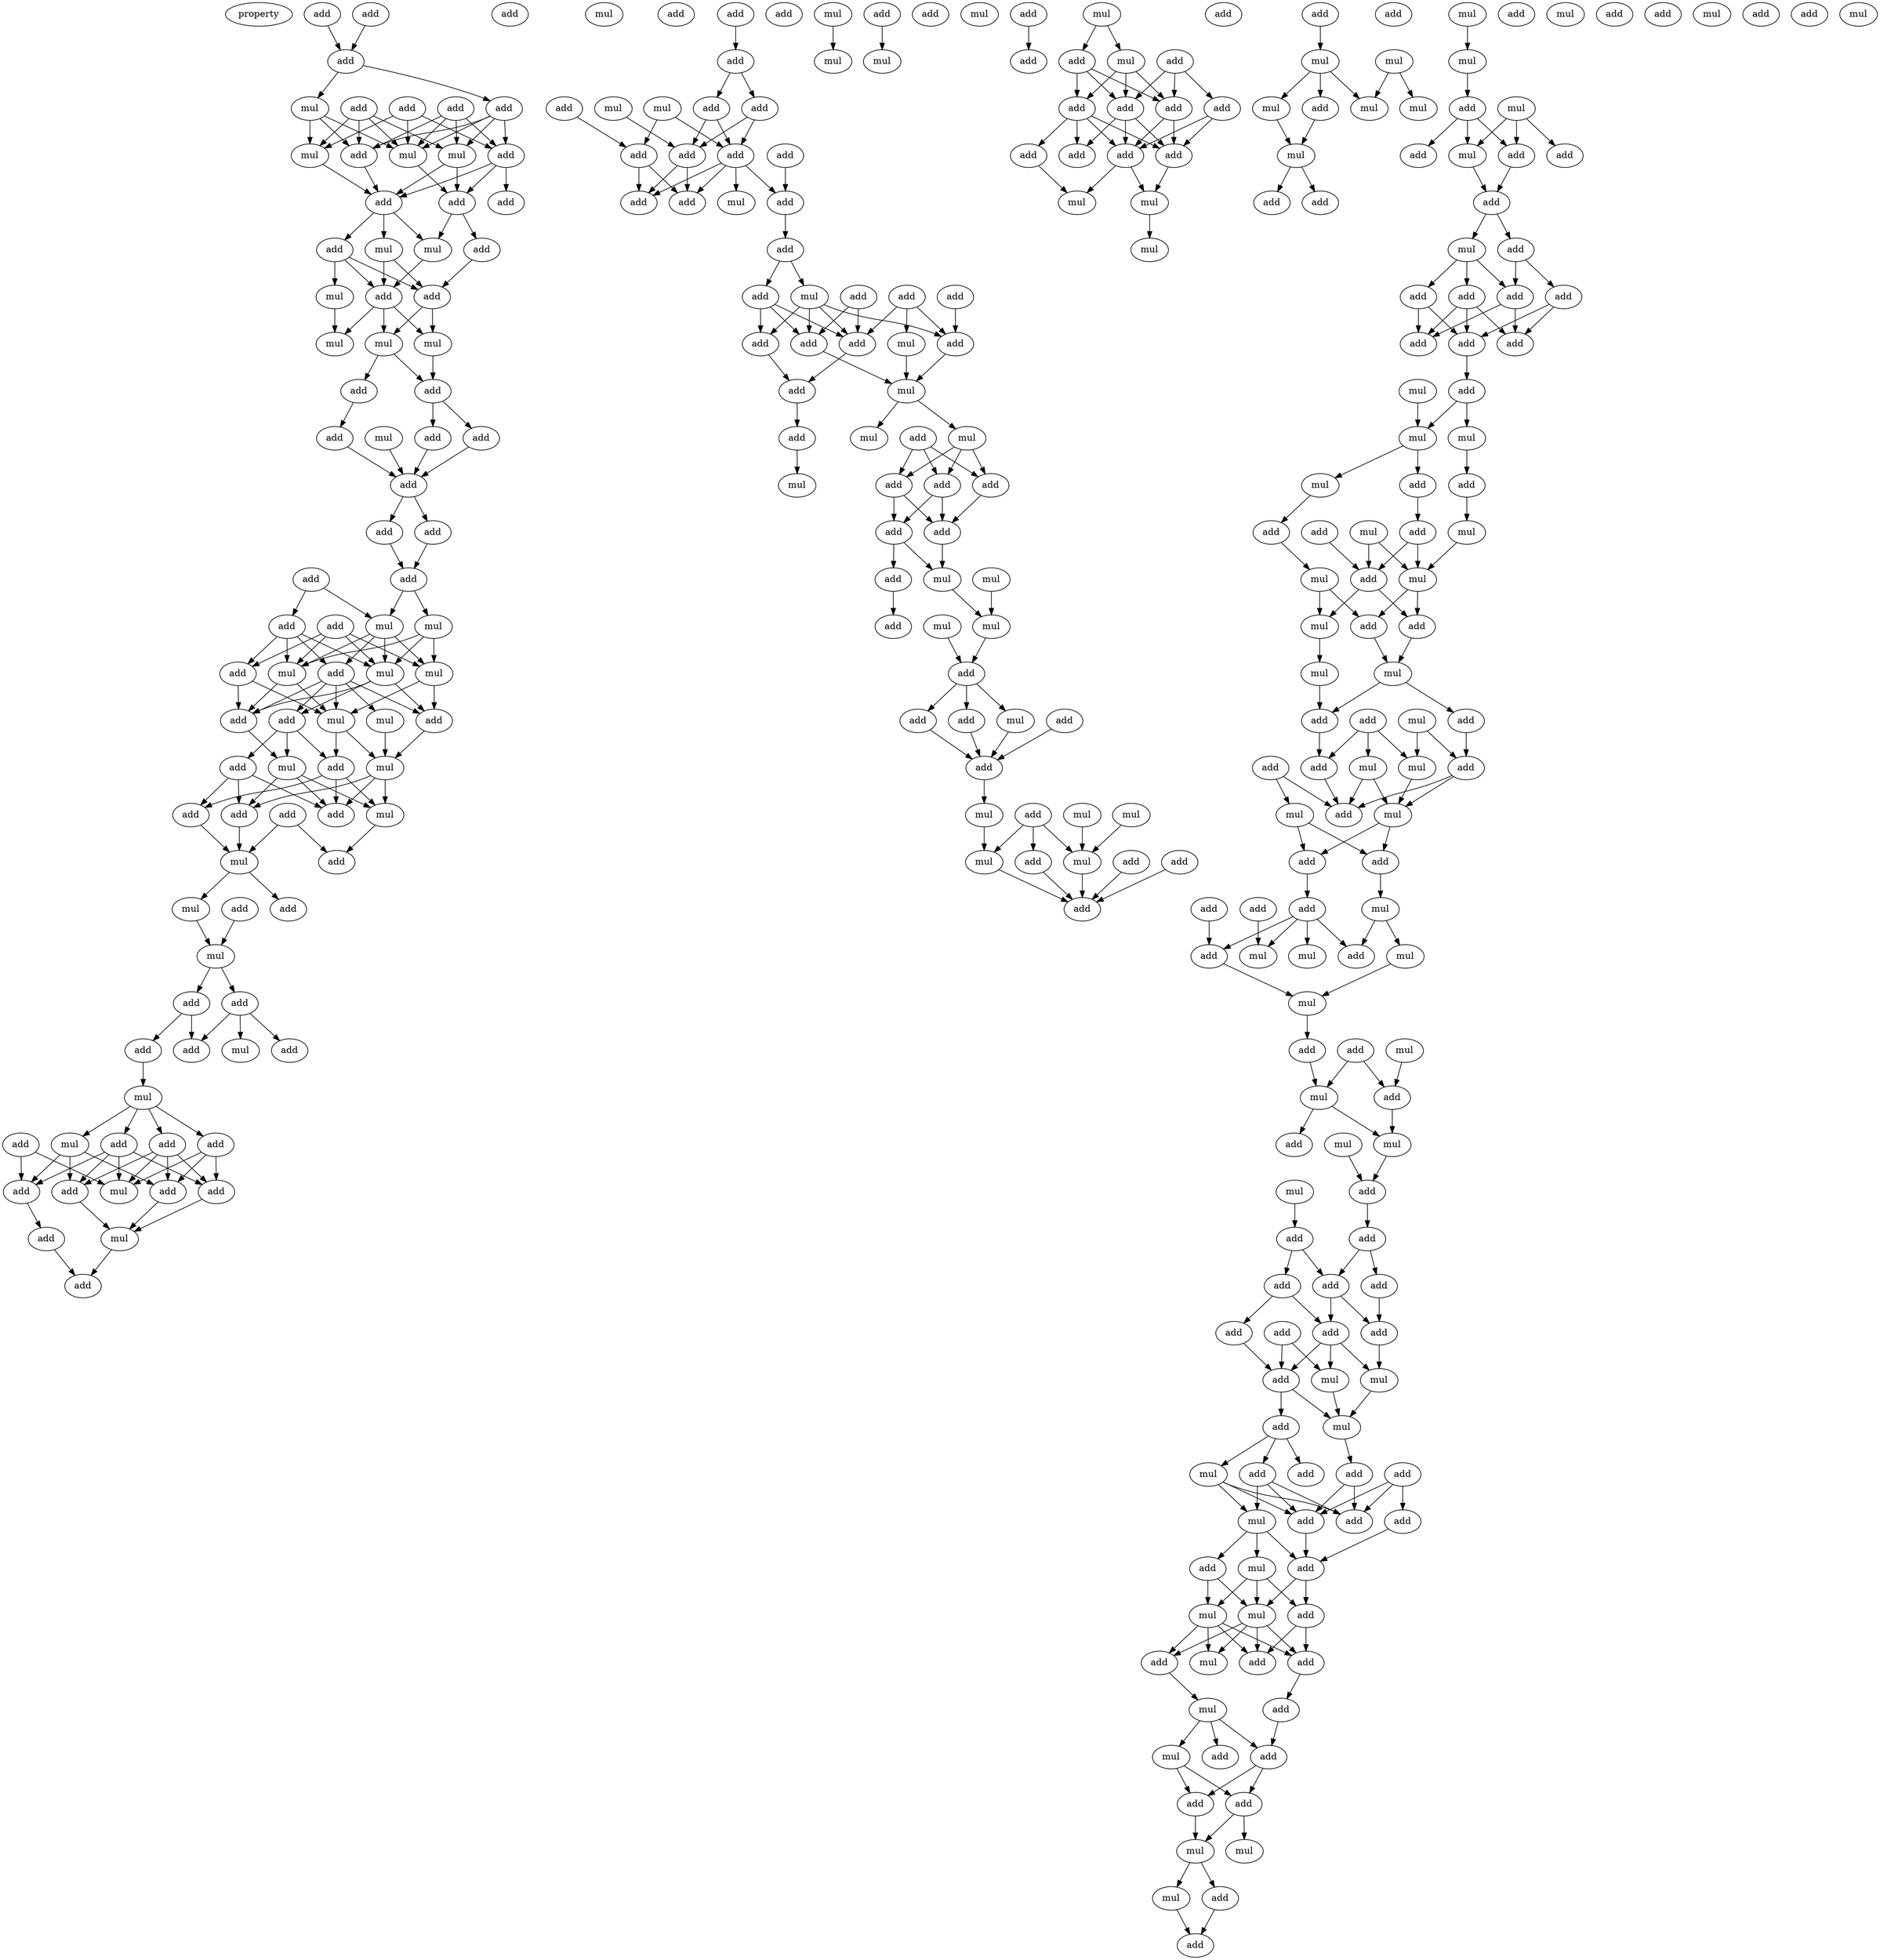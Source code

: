 digraph {
    node [fontcolor=black]
    property [mul=2,lf=1.5]
    0 [ label = add ];
    1 [ label = add ];
    2 [ label = add ];
    3 [ label = add ];
    4 [ label = add ];
    5 [ label = add ];
    6 [ label = add ];
    7 [ label = mul ];
    8 [ label = mul ];
    9 [ label = add ];
    10 [ label = add ];
    11 [ label = mul ];
    12 [ label = mul ];
    13 [ label = add ];
    14 [ label = add ];
    15 [ label = add ];
    16 [ label = mul ];
    17 [ label = add ];
    18 [ label = mul ];
    19 [ label = add ];
    20 [ label = add ];
    21 [ label = mul ];
    22 [ label = add ];
    23 [ label = mul ];
    24 [ label = mul ];
    25 [ label = mul ];
    26 [ label = add ];
    27 [ label = add ];
    28 [ label = add ];
    29 [ label = mul ];
    30 [ label = add ];
    31 [ label = add ];
    32 [ label = add ];
    33 [ label = add ];
    34 [ label = add ];
    35 [ label = add ];
    36 [ label = mul ];
    37 [ label = add ];
    38 [ label = add ];
    39 [ label = add ];
    40 [ label = mul ];
    41 [ label = add ];
    42 [ label = mul ];
    43 [ label = mul ];
    44 [ label = add ];
    45 [ label = mul ];
    46 [ label = add ];
    47 [ label = mul ];
    48 [ label = add ];
    49 [ label = add ];
    50 [ label = mul ];
    51 [ label = add ];
    52 [ label = mul ];
    53 [ label = add ];
    54 [ label = add ];
    55 [ label = mul ];
    56 [ label = mul ];
    57 [ label = add ];
    58 [ label = add ];
    59 [ label = mul ];
    60 [ label = add ];
    61 [ label = add ];
    62 [ label = add ];
    63 [ label = mul ];
    64 [ label = mul ];
    65 [ label = add ];
    66 [ label = add ];
    67 [ label = mul ];
    68 [ label = add ];
    69 [ label = add ];
    70 [ label = add ];
    71 [ label = add ];
    72 [ label = add ];
    73 [ label = mul ];
    74 [ label = add ];
    75 [ label = mul ];
    76 [ label = add ];
    77 [ label = mul ];
    78 [ label = add ];
    79 [ label = add ];
    80 [ label = add ];
    81 [ label = mul ];
    82 [ label = add ];
    83 [ label = add ];
    84 [ label = add ];
    85 [ label = add ];
    86 [ label = add ];
    87 [ label = mul ];
    88 [ label = add ];
    89 [ label = add ];
    90 [ label = add ];
    91 [ label = add ];
    92 [ label = add ];
    93 [ label = add ];
    94 [ label = mul ];
    95 [ label = add ];
    96 [ label = mul ];
    97 [ label = add ];
    98 [ label = add ];
    99 [ label = add ];
    100 [ label = add ];
    101 [ label = add ];
    102 [ label = mul ];
    103 [ label = add ];
    104 [ label = add ];
    105 [ label = add ];
    106 [ label = mul ];
    107 [ label = add ];
    108 [ label = add ];
    109 [ label = add ];
    110 [ label = add ];
    111 [ label = add ];
    112 [ label = add ];
    113 [ label = mul ];
    114 [ label = add ];
    115 [ label = add ];
    116 [ label = mul ];
    117 [ label = add ];
    118 [ label = mul ];
    119 [ label = mul ];
    120 [ label = add ];
    121 [ label = add ];
    122 [ label = add ];
    123 [ label = add ];
    124 [ label = add ];
    125 [ label = mul ];
    126 [ label = add ];
    127 [ label = add ];
    128 [ label = add ];
    129 [ label = mul ];
    130 [ label = mul ];
    131 [ label = add ];
    132 [ label = mul ];
    133 [ label = mul ];
    134 [ label = add ];
    135 [ label = add ];
    136 [ label = add ];
    137 [ label = add ];
    138 [ label = mul ];
    139 [ label = add ];
    140 [ label = mul ];
    141 [ label = mul ];
    142 [ label = add ];
    143 [ label = mul ];
    144 [ label = add ];
    145 [ label = add ];
    146 [ label = add ];
    147 [ label = mul ];
    148 [ label = mul ];
    149 [ label = add ];
    150 [ label = mul ];
    151 [ label = add ];
    152 [ label = add ];
    153 [ label = mul ];
    154 [ label = mul ];
    155 [ label = add ];
    156 [ label = mul ];
    157 [ label = add ];
    158 [ label = mul ];
    159 [ label = add ];
    160 [ label = add ];
    161 [ label = mul ];
    162 [ label = add ];
    163 [ label = add ];
    164 [ label = add ];
    165 [ label = add ];
    166 [ label = add ];
    167 [ label = add ];
    168 [ label = add ];
    169 [ label = add ];
    170 [ label = mul ];
    171 [ label = mul ];
    172 [ label = mul ];
    173 [ label = add ];
    174 [ label = add ];
    175 [ label = mul ];
    176 [ label = mul ];
    177 [ label = mul ];
    178 [ label = mul ];
    179 [ label = add ];
    180 [ label = mul ];
    181 [ label = add ];
    182 [ label = mul ];
    183 [ label = add ];
    184 [ label = add ];
    185 [ label = mul ];
    186 [ label = mul ];
    187 [ label = add ];
    188 [ label = add ];
    189 [ label = mul ];
    190 [ label = mul ];
    191 [ label = add ];
    192 [ label = add ];
    193 [ label = add ];
    194 [ label = mul ];
    195 [ label = add ];
    196 [ label = mul ];
    197 [ label = add ];
    198 [ label = add ];
    199 [ label = add ];
    200 [ label = add ];
    201 [ label = add ];
    202 [ label = add ];
    203 [ label = add ];
    204 [ label = add ];
    205 [ label = mul ];
    206 [ label = add ];
    207 [ label = mul ];
    208 [ label = mul ];
    209 [ label = add ];
    210 [ label = mul ];
    211 [ label = add ];
    212 [ label = mul ];
    213 [ label = add ];
    214 [ label = mul ];
    215 [ label = add ];
    216 [ label = add ];
    217 [ label = add ];
    218 [ label = mul ];
    219 [ label = mul ];
    220 [ label = add ];
    221 [ label = add ];
    222 [ label = mul ];
    223 [ label = mul ];
    224 [ label = mul ];
    225 [ label = add ];
    226 [ label = add ];
    227 [ label = add ];
    228 [ label = mul ];
    229 [ label = add ];
    230 [ label = mul ];
    231 [ label = add ];
    232 [ label = mul ];
    233 [ label = add ];
    234 [ label = mul ];
    235 [ label = mul ];
    236 [ label = add ];
    237 [ label = add ];
    238 [ label = add ];
    239 [ label = add ];
    240 [ label = add ];
    241 [ label = mul ];
    242 [ label = add ];
    243 [ label = mul ];
    244 [ label = add ];
    245 [ label = mul ];
    246 [ label = mul ];
    247 [ label = add ];
    248 [ label = mul ];
    249 [ label = add ];
    250 [ label = add ];
    251 [ label = mul ];
    252 [ label = add ];
    253 [ label = add ];
    254 [ label = mul ];
    255 [ label = add ];
    256 [ label = mul ];
    257 [ label = mul ];
    258 [ label = add ];
    259 [ label = add ];
    260 [ label = mul ];
    261 [ label = add ];
    262 [ label = add ];
    263 [ label = add ];
    264 [ label = add ];
    265 [ label = add ];
    266 [ label = add ];
    267 [ label = add ];
    268 [ label = add ];
    269 [ label = add ];
    270 [ label = mul ];
    271 [ label = mul ];
    272 [ label = add ];
    273 [ label = mul ];
    274 [ label = add ];
    275 [ label = add ];
    276 [ label = add ];
    277 [ label = add ];
    278 [ label = add ];
    279 [ label = mul ];
    280 [ label = add ];
    281 [ label = add ];
    282 [ label = add ];
    283 [ label = mul ];
    284 [ label = add ];
    285 [ label = add ];
    286 [ label = mul ];
    287 [ label = mul ];
    288 [ label = add ];
    289 [ label = mul ];
    290 [ label = add ];
    291 [ label = mul ];
    292 [ label = add ];
    293 [ label = add ];
    294 [ label = mul ];
    295 [ label = add ];
    296 [ label = mul ];
    297 [ label = add ];
    298 [ label = add ];
    299 [ label = add ];
    300 [ label = add ];
    301 [ label = mul ];
    302 [ label = mul ];
    303 [ label = mul ];
    304 [ label = add ];
    305 [ label = add ];
    306 [ label = mul ];
    307 [ label = add ];
    308 [ label = add ];
    309 [ label = mul ];
    0 -> 2 [ name = 0 ];
    1 -> 2 [ name = 1 ];
    2 -> 6 [ name = 2 ];
    2 -> 7 [ name = 3 ];
    3 -> 8 [ name = 4 ];
    3 -> 10 [ name = 5 ];
    3 -> 11 [ name = 6 ];
    4 -> 8 [ name = 7 ];
    4 -> 9 [ name = 8 ];
    4 -> 11 [ name = 9 ];
    4 -> 12 [ name = 10 ];
    5 -> 8 [ name = 11 ];
    5 -> 9 [ name = 12 ];
    5 -> 10 [ name = 13 ];
    5 -> 12 [ name = 14 ];
    6 -> 8 [ name = 15 ];
    6 -> 9 [ name = 16 ];
    6 -> 10 [ name = 17 ];
    6 -> 12 [ name = 18 ];
    7 -> 8 [ name = 19 ];
    7 -> 9 [ name = 20 ];
    7 -> 11 [ name = 21 ];
    8 -> 15 [ name = 22 ];
    9 -> 14 [ name = 23 ];
    10 -> 13 [ name = 24 ];
    10 -> 14 [ name = 25 ];
    10 -> 15 [ name = 26 ];
    11 -> 14 [ name = 27 ];
    12 -> 14 [ name = 28 ];
    12 -> 15 [ name = 29 ];
    14 -> 16 [ name = 30 ];
    14 -> 17 [ name = 31 ];
    14 -> 18 [ name = 32 ];
    15 -> 18 [ name = 33 ];
    15 -> 19 [ name = 34 ];
    16 -> 20 [ name = 35 ];
    16 -> 22 [ name = 36 ];
    17 -> 20 [ name = 37 ];
    17 -> 21 [ name = 38 ];
    17 -> 22 [ name = 39 ];
    18 -> 22 [ name = 40 ];
    19 -> 20 [ name = 41 ];
    20 -> 23 [ name = 42 ];
    20 -> 24 [ name = 43 ];
    21 -> 25 [ name = 44 ];
    22 -> 23 [ name = 45 ];
    22 -> 24 [ name = 46 ];
    22 -> 25 [ name = 47 ];
    23 -> 26 [ name = 48 ];
    23 -> 27 [ name = 49 ];
    24 -> 26 [ name = 50 ];
    26 -> 28 [ name = 51 ];
    26 -> 32 [ name = 52 ];
    27 -> 30 [ name = 53 ];
    28 -> 33 [ name = 54 ];
    29 -> 33 [ name = 55 ];
    30 -> 33 [ name = 56 ];
    32 -> 33 [ name = 57 ];
    33 -> 34 [ name = 58 ];
    33 -> 35 [ name = 59 ];
    34 -> 38 [ name = 60 ];
    35 -> 38 [ name = 61 ];
    37 -> 39 [ name = 62 ];
    37 -> 42 [ name = 63 ];
    38 -> 40 [ name = 64 ];
    38 -> 42 [ name = 65 ];
    39 -> 44 [ name = 66 ];
    39 -> 45 [ name = 67 ];
    39 -> 46 [ name = 68 ];
    39 -> 47 [ name = 69 ];
    40 -> 43 [ name = 70 ];
    40 -> 45 [ name = 71 ];
    40 -> 47 [ name = 72 ];
    41 -> 43 [ name = 73 ];
    41 -> 45 [ name = 74 ];
    41 -> 46 [ name = 75 ];
    41 -> 47 [ name = 76 ];
    42 -> 43 [ name = 77 ];
    42 -> 44 [ name = 78 ];
    42 -> 45 [ name = 79 ];
    42 -> 47 [ name = 80 ];
    43 -> 49 [ name = 81 ];
    43 -> 52 [ name = 82 ];
    44 -> 48 [ name = 83 ];
    44 -> 49 [ name = 84 ];
    44 -> 50 [ name = 85 ];
    44 -> 51 [ name = 86 ];
    44 -> 52 [ name = 87 ];
    45 -> 48 [ name = 88 ];
    45 -> 49 [ name = 89 ];
    45 -> 51 [ name = 90 ];
    46 -> 51 [ name = 91 ];
    46 -> 52 [ name = 92 ];
    47 -> 51 [ name = 93 ];
    47 -> 52 [ name = 94 ];
    48 -> 53 [ name = 95 ];
    48 -> 54 [ name = 96 ];
    48 -> 56 [ name = 97 ];
    49 -> 55 [ name = 98 ];
    50 -> 55 [ name = 99 ];
    51 -> 56 [ name = 100 ];
    52 -> 53 [ name = 101 ];
    52 -> 55 [ name = 102 ];
    53 -> 58 [ name = 103 ];
    53 -> 59 [ name = 104 ];
    53 -> 61 [ name = 105 ];
    54 -> 58 [ name = 106 ];
    54 -> 60 [ name = 107 ];
    54 -> 61 [ name = 108 ];
    55 -> 58 [ name = 109 ];
    55 -> 59 [ name = 110 ];
    55 -> 60 [ name = 111 ];
    56 -> 58 [ name = 112 ];
    56 -> 59 [ name = 113 ];
    56 -> 60 [ name = 114 ];
    57 -> 62 [ name = 115 ];
    57 -> 63 [ name = 116 ];
    59 -> 62 [ name = 117 ];
    60 -> 63 [ name = 118 ];
    61 -> 63 [ name = 119 ];
    63 -> 64 [ name = 120 ];
    63 -> 66 [ name = 121 ];
    64 -> 67 [ name = 122 ];
    65 -> 67 [ name = 123 ];
    67 -> 68 [ name = 124 ];
    67 -> 70 [ name = 125 ];
    68 -> 71 [ name = 126 ];
    68 -> 73 [ name = 127 ];
    68 -> 74 [ name = 128 ];
    70 -> 71 [ name = 129 ];
    70 -> 72 [ name = 130 ];
    72 -> 75 [ name = 131 ];
    75 -> 77 [ name = 132 ];
    75 -> 78 [ name = 133 ];
    75 -> 79 [ name = 134 ];
    75 -> 80 [ name = 135 ];
    76 -> 81 [ name = 136 ];
    76 -> 82 [ name = 137 ];
    77 -> 82 [ name = 138 ];
    77 -> 83 [ name = 139 ];
    77 -> 84 [ name = 140 ];
    78 -> 81 [ name = 141 ];
    78 -> 83 [ name = 142 ];
    78 -> 84 [ name = 143 ];
    78 -> 85 [ name = 144 ];
    79 -> 81 [ name = 145 ];
    79 -> 84 [ name = 146 ];
    79 -> 85 [ name = 147 ];
    80 -> 81 [ name = 148 ];
    80 -> 82 [ name = 149 ];
    80 -> 83 [ name = 150 ];
    80 -> 85 [ name = 151 ];
    82 -> 86 [ name = 152 ];
    83 -> 87 [ name = 153 ];
    84 -> 87 [ name = 154 ];
    85 -> 87 [ name = 155 ];
    86 -> 90 [ name = 156 ];
    87 -> 90 [ name = 157 ];
    88 -> 91 [ name = 158 ];
    91 -> 92 [ name = 159 ];
    91 -> 95 [ name = 160 ];
    92 -> 97 [ name = 161 ];
    92 -> 99 [ name = 162 ];
    93 -> 100 [ name = 163 ];
    94 -> 99 [ name = 164 ];
    94 -> 100 [ name = 165 ];
    95 -> 97 [ name = 166 ];
    95 -> 99 [ name = 167 ];
    96 -> 97 [ name = 168 ];
    97 -> 103 [ name = 169 ];
    97 -> 104 [ name = 170 ];
    98 -> 101 [ name = 171 ];
    99 -> 101 [ name = 172 ];
    99 -> 102 [ name = 173 ];
    99 -> 103 [ name = 174 ];
    99 -> 104 [ name = 175 ];
    100 -> 103 [ name = 176 ];
    100 -> 104 [ name = 177 ];
    101 -> 105 [ name = 178 ];
    105 -> 106 [ name = 179 ];
    105 -> 107 [ name = 180 ];
    106 -> 111 [ name = 181 ];
    106 -> 112 [ name = 182 ];
    106 -> 114 [ name = 183 ];
    106 -> 115 [ name = 184 ];
    107 -> 111 [ name = 185 ];
    107 -> 114 [ name = 186 ];
    107 -> 115 [ name = 187 ];
    108 -> 111 [ name = 188 ];
    108 -> 112 [ name = 189 ];
    108 -> 113 [ name = 190 ];
    109 -> 111 [ name = 191 ];
    109 -> 114 [ name = 192 ];
    110 -> 112 [ name = 193 ];
    111 -> 117 [ name = 194 ];
    112 -> 116 [ name = 195 ];
    113 -> 116 [ name = 196 ];
    114 -> 116 [ name = 197 ];
    115 -> 117 [ name = 198 ];
    116 -> 118 [ name = 199 ];
    116 -> 119 [ name = 200 ];
    117 -> 120 [ name = 201 ];
    119 -> 122 [ name = 202 ];
    119 -> 123 [ name = 203 ];
    119 -> 124 [ name = 204 ];
    120 -> 125 [ name = 205 ];
    121 -> 122 [ name = 206 ];
    121 -> 123 [ name = 207 ];
    121 -> 124 [ name = 208 ];
    122 -> 127 [ name = 209 ];
    123 -> 126 [ name = 210 ];
    123 -> 127 [ name = 211 ];
    124 -> 126 [ name = 212 ];
    124 -> 127 [ name = 213 ];
    126 -> 128 [ name = 214 ];
    126 -> 130 [ name = 215 ];
    127 -> 130 [ name = 216 ];
    128 -> 131 [ name = 217 ];
    129 -> 133 [ name = 218 ];
    130 -> 133 [ name = 219 ];
    132 -> 134 [ name = 220 ];
    133 -> 134 [ name = 221 ];
    134 -> 136 [ name = 222 ];
    134 -> 137 [ name = 223 ];
    134 -> 138 [ name = 224 ];
    135 -> 139 [ name = 225 ];
    136 -> 139 [ name = 226 ];
    137 -> 139 [ name = 227 ];
    138 -> 139 [ name = 228 ];
    139 -> 140 [ name = 229 ];
    140 -> 147 [ name = 230 ];
    141 -> 148 [ name = 231 ];
    142 -> 144 [ name = 232 ];
    142 -> 147 [ name = 233 ];
    142 -> 148 [ name = 234 ];
    143 -> 148 [ name = 235 ];
    144 -> 149 [ name = 236 ];
    145 -> 149 [ name = 237 ];
    146 -> 149 [ name = 238 ];
    147 -> 149 [ name = 239 ];
    148 -> 149 [ name = 240 ];
    150 -> 154 [ name = 241 ];
    151 -> 156 [ name = 242 ];
    155 -> 157 [ name = 243 ];
    158 -> 160 [ name = 244 ];
    158 -> 161 [ name = 245 ];
    159 -> 162 [ name = 246 ];
    159 -> 163 [ name = 247 ];
    159 -> 164 [ name = 248 ];
    160 -> 162 [ name = 249 ];
    160 -> 164 [ name = 250 ];
    160 -> 165 [ name = 251 ];
    161 -> 162 [ name = 252 ];
    161 -> 164 [ name = 253 ];
    161 -> 165 [ name = 254 ];
    162 -> 168 [ name = 255 ];
    162 -> 169 [ name = 256 ];
    163 -> 168 [ name = 257 ];
    163 -> 169 [ name = 258 ];
    164 -> 166 [ name = 259 ];
    164 -> 168 [ name = 260 ];
    164 -> 169 [ name = 261 ];
    165 -> 166 [ name = 262 ];
    165 -> 167 [ name = 263 ];
    165 -> 168 [ name = 264 ];
    165 -> 169 [ name = 265 ];
    167 -> 170 [ name = 266 ];
    168 -> 170 [ name = 267 ];
    168 -> 171 [ name = 268 ];
    169 -> 171 [ name = 269 ];
    171 -> 172 [ name = 270 ];
    174 -> 175 [ name = 271 ];
    175 -> 178 [ name = 272 ];
    175 -> 180 [ name = 273 ];
    175 -> 181 [ name = 274 ];
    176 -> 177 [ name = 275 ];
    176 -> 180 [ name = 276 ];
    178 -> 182 [ name = 277 ];
    181 -> 182 [ name = 278 ];
    182 -> 183 [ name = 279 ];
    182 -> 184 [ name = 280 ];
    185 -> 186 [ name = 281 ];
    186 -> 188 [ name = 282 ];
    188 -> 190 [ name = 283 ];
    188 -> 191 [ name = 284 ];
    188 -> 192 [ name = 285 ];
    189 -> 190 [ name = 286 ];
    189 -> 192 [ name = 287 ];
    189 -> 193 [ name = 288 ];
    190 -> 195 [ name = 289 ];
    192 -> 195 [ name = 290 ];
    195 -> 196 [ name = 291 ];
    195 -> 197 [ name = 292 ];
    196 -> 199 [ name = 293 ];
    196 -> 200 [ name = 294 ];
    196 -> 201 [ name = 295 ];
    197 -> 198 [ name = 296 ];
    197 -> 201 [ name = 297 ];
    198 -> 202 [ name = 298 ];
    198 -> 203 [ name = 299 ];
    199 -> 202 [ name = 300 ];
    199 -> 204 [ name = 301 ];
    200 -> 202 [ name = 302 ];
    200 -> 203 [ name = 303 ];
    200 -> 204 [ name = 304 ];
    201 -> 203 [ name = 305 ];
    201 -> 204 [ name = 306 ];
    202 -> 206 [ name = 307 ];
    205 -> 207 [ name = 308 ];
    206 -> 207 [ name = 309 ];
    206 -> 208 [ name = 310 ];
    207 -> 210 [ name = 311 ];
    207 -> 211 [ name = 312 ];
    208 -> 209 [ name = 313 ];
    209 -> 214 [ name = 314 ];
    210 -> 213 [ name = 315 ];
    211 -> 215 [ name = 316 ];
    212 -> 217 [ name = 317 ];
    212 -> 218 [ name = 318 ];
    213 -> 219 [ name = 319 ];
    214 -> 218 [ name = 320 ];
    215 -> 217 [ name = 321 ];
    215 -> 218 [ name = 322 ];
    216 -> 217 [ name = 323 ];
    217 -> 221 [ name = 324 ];
    217 -> 222 [ name = 325 ];
    218 -> 220 [ name = 326 ];
    218 -> 221 [ name = 327 ];
    219 -> 220 [ name = 328 ];
    219 -> 222 [ name = 329 ];
    220 -> 223 [ name = 330 ];
    221 -> 223 [ name = 331 ];
    222 -> 224 [ name = 332 ];
    223 -> 226 [ name = 333 ];
    223 -> 227 [ name = 334 ];
    224 -> 226 [ name = 335 ];
    225 -> 230 [ name = 336 ];
    225 -> 232 [ name = 337 ];
    225 -> 233 [ name = 338 ];
    226 -> 233 [ name = 339 ];
    227 -> 229 [ name = 340 ];
    228 -> 229 [ name = 341 ];
    228 -> 232 [ name = 342 ];
    229 -> 234 [ name = 343 ];
    229 -> 236 [ name = 344 ];
    230 -> 234 [ name = 345 ];
    230 -> 236 [ name = 346 ];
    231 -> 235 [ name = 347 ];
    231 -> 236 [ name = 348 ];
    232 -> 234 [ name = 349 ];
    233 -> 236 [ name = 350 ];
    234 -> 237 [ name = 351 ];
    234 -> 238 [ name = 352 ];
    235 -> 237 [ name = 353 ];
    235 -> 238 [ name = 354 ];
    237 -> 241 [ name = 355 ];
    238 -> 242 [ name = 356 ];
    239 -> 244 [ name = 357 ];
    240 -> 243 [ name = 358 ];
    241 -> 245 [ name = 359 ];
    241 -> 247 [ name = 360 ];
    242 -> 243 [ name = 361 ];
    242 -> 244 [ name = 362 ];
    242 -> 246 [ name = 363 ];
    242 -> 247 [ name = 364 ];
    244 -> 248 [ name = 365 ];
    245 -> 248 [ name = 366 ];
    248 -> 252 [ name = 367 ];
    250 -> 254 [ name = 368 ];
    250 -> 255 [ name = 369 ];
    251 -> 255 [ name = 370 ];
    252 -> 254 [ name = 371 ];
    254 -> 257 [ name = 372 ];
    254 -> 258 [ name = 373 ];
    255 -> 257 [ name = 374 ];
    256 -> 259 [ name = 375 ];
    257 -> 259 [ name = 376 ];
    259 -> 261 [ name = 377 ];
    260 -> 262 [ name = 378 ];
    261 -> 263 [ name = 379 ];
    261 -> 265 [ name = 380 ];
    262 -> 263 [ name = 381 ];
    262 -> 264 [ name = 382 ];
    263 -> 267 [ name = 383 ];
    263 -> 269 [ name = 384 ];
    264 -> 268 [ name = 385 ];
    264 -> 269 [ name = 386 ];
    265 -> 267 [ name = 387 ];
    266 -> 271 [ name = 388 ];
    266 -> 272 [ name = 389 ];
    267 -> 270 [ name = 390 ];
    268 -> 272 [ name = 391 ];
    269 -> 270 [ name = 392 ];
    269 -> 271 [ name = 393 ];
    269 -> 272 [ name = 394 ];
    270 -> 273 [ name = 395 ];
    271 -> 273 [ name = 396 ];
    272 -> 273 [ name = 397 ];
    272 -> 274 [ name = 398 ];
    273 -> 278 [ name = 399 ];
    274 -> 276 [ name = 400 ];
    274 -> 277 [ name = 401 ];
    274 -> 279 [ name = 402 ];
    275 -> 280 [ name = 403 ];
    275 -> 281 [ name = 404 ];
    275 -> 282 [ name = 405 ];
    277 -> 280 [ name = 406 ];
    277 -> 281 [ name = 407 ];
    277 -> 283 [ name = 408 ];
    278 -> 280 [ name = 409 ];
    278 -> 281 [ name = 410 ];
    279 -> 280 [ name = 411 ];
    279 -> 281 [ name = 412 ];
    279 -> 283 [ name = 413 ];
    281 -> 285 [ name = 414 ];
    282 -> 285 [ name = 415 ];
    283 -> 284 [ name = 416 ];
    283 -> 285 [ name = 417 ];
    283 -> 286 [ name = 418 ];
    284 -> 287 [ name = 419 ];
    284 -> 289 [ name = 420 ];
    285 -> 287 [ name = 421 ];
    285 -> 288 [ name = 422 ];
    286 -> 287 [ name = 423 ];
    286 -> 288 [ name = 424 ];
    286 -> 289 [ name = 425 ];
    287 -> 290 [ name = 426 ];
    287 -> 291 [ name = 427 ];
    287 -> 292 [ name = 428 ];
    287 -> 293 [ name = 429 ];
    288 -> 290 [ name = 430 ];
    288 -> 293 [ name = 431 ];
    289 -> 290 [ name = 432 ];
    289 -> 291 [ name = 433 ];
    289 -> 292 [ name = 434 ];
    289 -> 293 [ name = 435 ];
    290 -> 295 [ name = 436 ];
    292 -> 294 [ name = 437 ];
    294 -> 296 [ name = 438 ];
    294 -> 297 [ name = 439 ];
    294 -> 298 [ name = 440 ];
    295 -> 298 [ name = 441 ];
    296 -> 299 [ name = 442 ];
    296 -> 300 [ name = 443 ];
    298 -> 299 [ name = 444 ];
    298 -> 300 [ name = 445 ];
    299 -> 301 [ name = 446 ];
    300 -> 301 [ name = 447 ];
    300 -> 302 [ name = 448 ];
    301 -> 303 [ name = 449 ];
    301 -> 304 [ name = 450 ];
    303 -> 305 [ name = 451 ];
    304 -> 305 [ name = 452 ];
}
